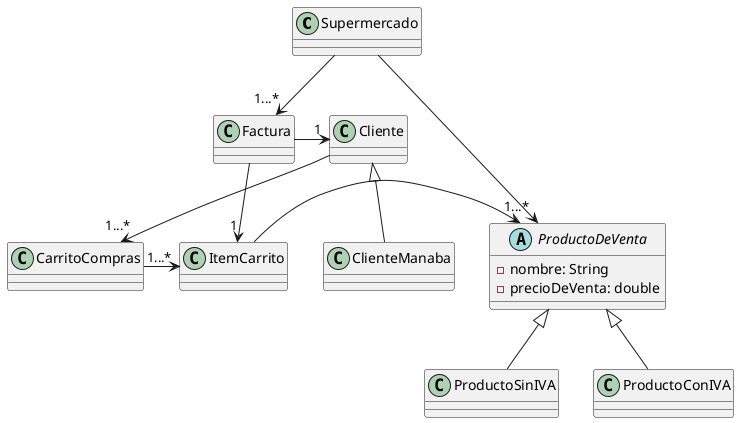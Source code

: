 @startuml
'https://plantuml.com/class-diagram

class Supermercado {
}

class Cliente {
}

Supermercado --> "1...*" Factura

Supermercado --> "1...*" ProductoDeVenta

ProductoSinIVA --u|> ProductoDeVenta
ProductoConIVA --u|> ProductoDeVenta
Cliente --> "1...*"CarritoCompras
CarritoCompras -> "1...*" ItemCarrito
ItemCarrito -> ProductoDeVenta
Factura -> "1" Cliente
Factura -> "1" ItemCarrito
Cliente <|-- ClienteManaba

abstract class ProductoDeVenta{
    - nombre: String
    - precioDeVenta: double

}


@enduml